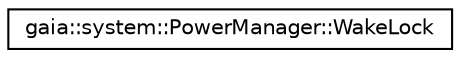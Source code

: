 digraph G
{
  edge [fontname="Helvetica",fontsize="10",labelfontname="Helvetica",labelfontsize="10"];
  node [fontname="Helvetica",fontsize="10",shape=record];
  rankdir=LR;
  Node1 [label="gaia::system::PowerManager::WakeLock",height=0.2,width=0.4,color="black", fillcolor="white", style="filled",URL="$d5/d99/classgaia_1_1system_1_1_power_manager_1_1_wake_lock.html"];
}
